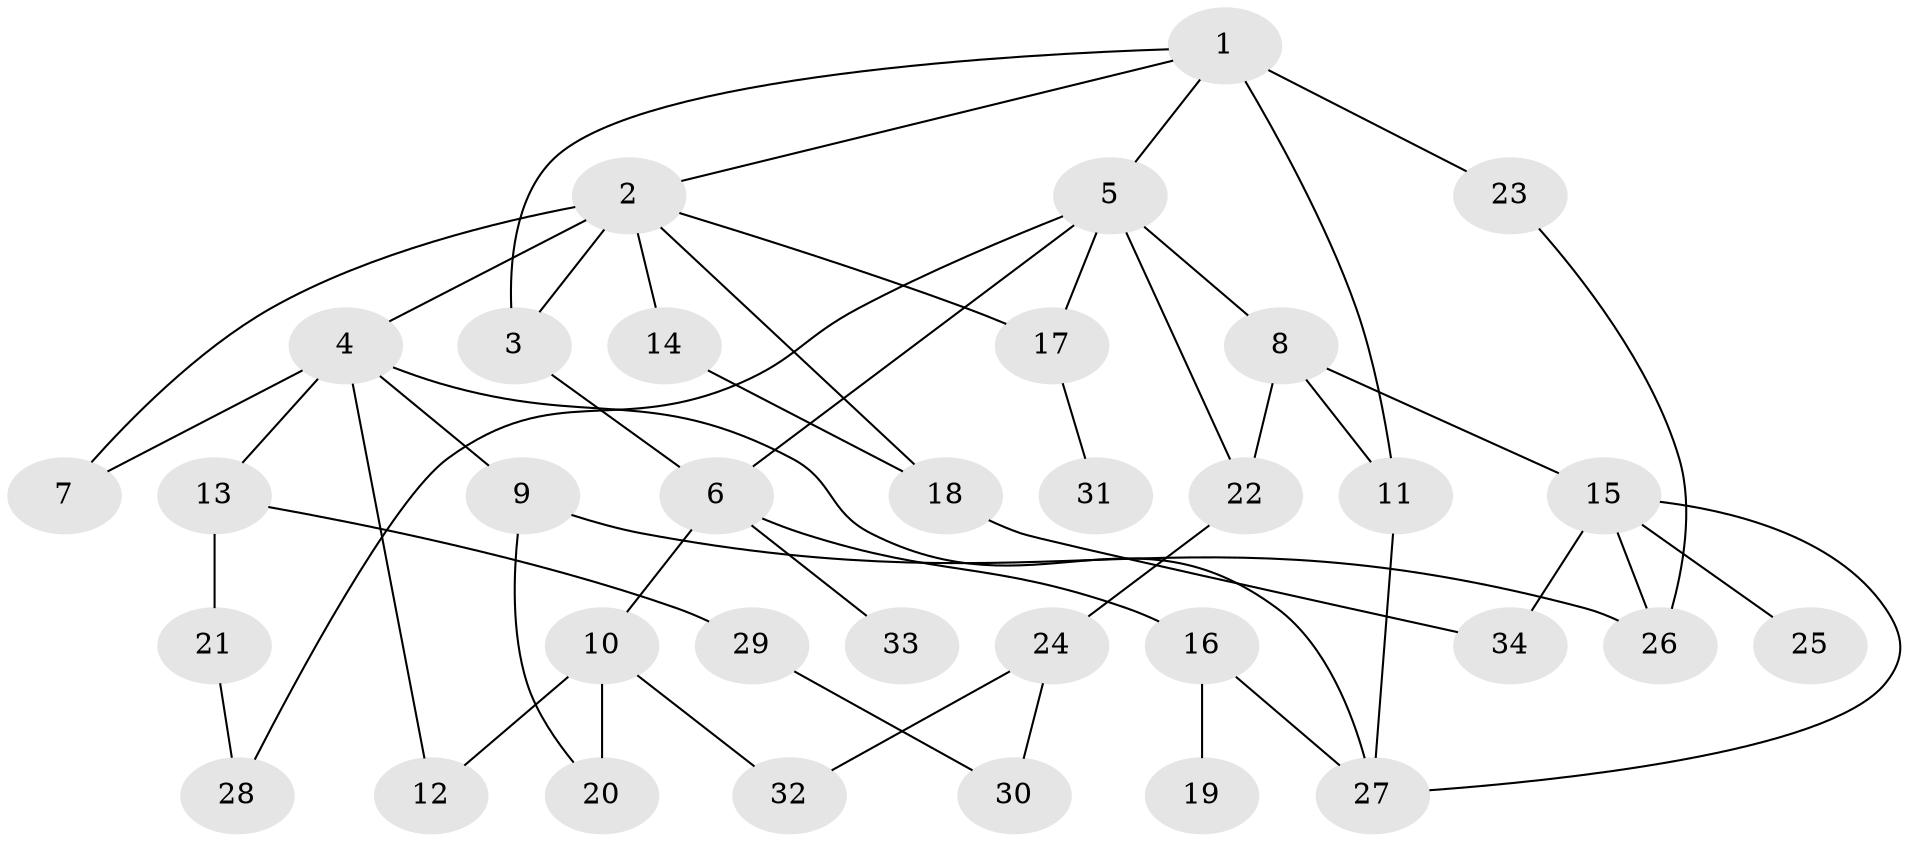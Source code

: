 // original degree distribution, {4: 0.17647058823529413, 6: 0.04411764705882353, 2: 0.3382352941176471, 1: 0.25, 3: 0.17647058823529413, 5: 0.014705882352941176}
// Generated by graph-tools (version 1.1) at 2025/34/03/09/25 02:34:32]
// undirected, 34 vertices, 51 edges
graph export_dot {
graph [start="1"]
  node [color=gray90,style=filled];
  1;
  2;
  3;
  4;
  5;
  6;
  7;
  8;
  9;
  10;
  11;
  12;
  13;
  14;
  15;
  16;
  17;
  18;
  19;
  20;
  21;
  22;
  23;
  24;
  25;
  26;
  27;
  28;
  29;
  30;
  31;
  32;
  33;
  34;
  1 -- 2 [weight=1.0];
  1 -- 3 [weight=1.0];
  1 -- 5 [weight=1.0];
  1 -- 11 [weight=1.0];
  1 -- 23 [weight=2.0];
  2 -- 3 [weight=3.0];
  2 -- 4 [weight=1.0];
  2 -- 7 [weight=1.0];
  2 -- 14 [weight=1.0];
  2 -- 17 [weight=1.0];
  2 -- 18 [weight=1.0];
  3 -- 6 [weight=1.0];
  4 -- 7 [weight=1.0];
  4 -- 9 [weight=1.0];
  4 -- 12 [weight=1.0];
  4 -- 13 [weight=1.0];
  4 -- 27 [weight=1.0];
  5 -- 6 [weight=1.0];
  5 -- 8 [weight=1.0];
  5 -- 17 [weight=1.0];
  5 -- 22 [weight=1.0];
  5 -- 28 [weight=1.0];
  6 -- 10 [weight=1.0];
  6 -- 16 [weight=1.0];
  6 -- 33 [weight=1.0];
  8 -- 11 [weight=1.0];
  8 -- 15 [weight=1.0];
  8 -- 22 [weight=1.0];
  9 -- 20 [weight=1.0];
  9 -- 26 [weight=1.0];
  10 -- 12 [weight=1.0];
  10 -- 20 [weight=3.0];
  10 -- 32 [weight=1.0];
  11 -- 27 [weight=1.0];
  13 -- 21 [weight=1.0];
  13 -- 29 [weight=1.0];
  14 -- 18 [weight=1.0];
  15 -- 25 [weight=2.0];
  15 -- 26 [weight=1.0];
  15 -- 27 [weight=1.0];
  15 -- 34 [weight=1.0];
  16 -- 19 [weight=1.0];
  16 -- 27 [weight=1.0];
  17 -- 31 [weight=1.0];
  18 -- 34 [weight=1.0];
  21 -- 28 [weight=1.0];
  22 -- 24 [weight=1.0];
  23 -- 26 [weight=1.0];
  24 -- 30 [weight=1.0];
  24 -- 32 [weight=1.0];
  29 -- 30 [weight=1.0];
}
